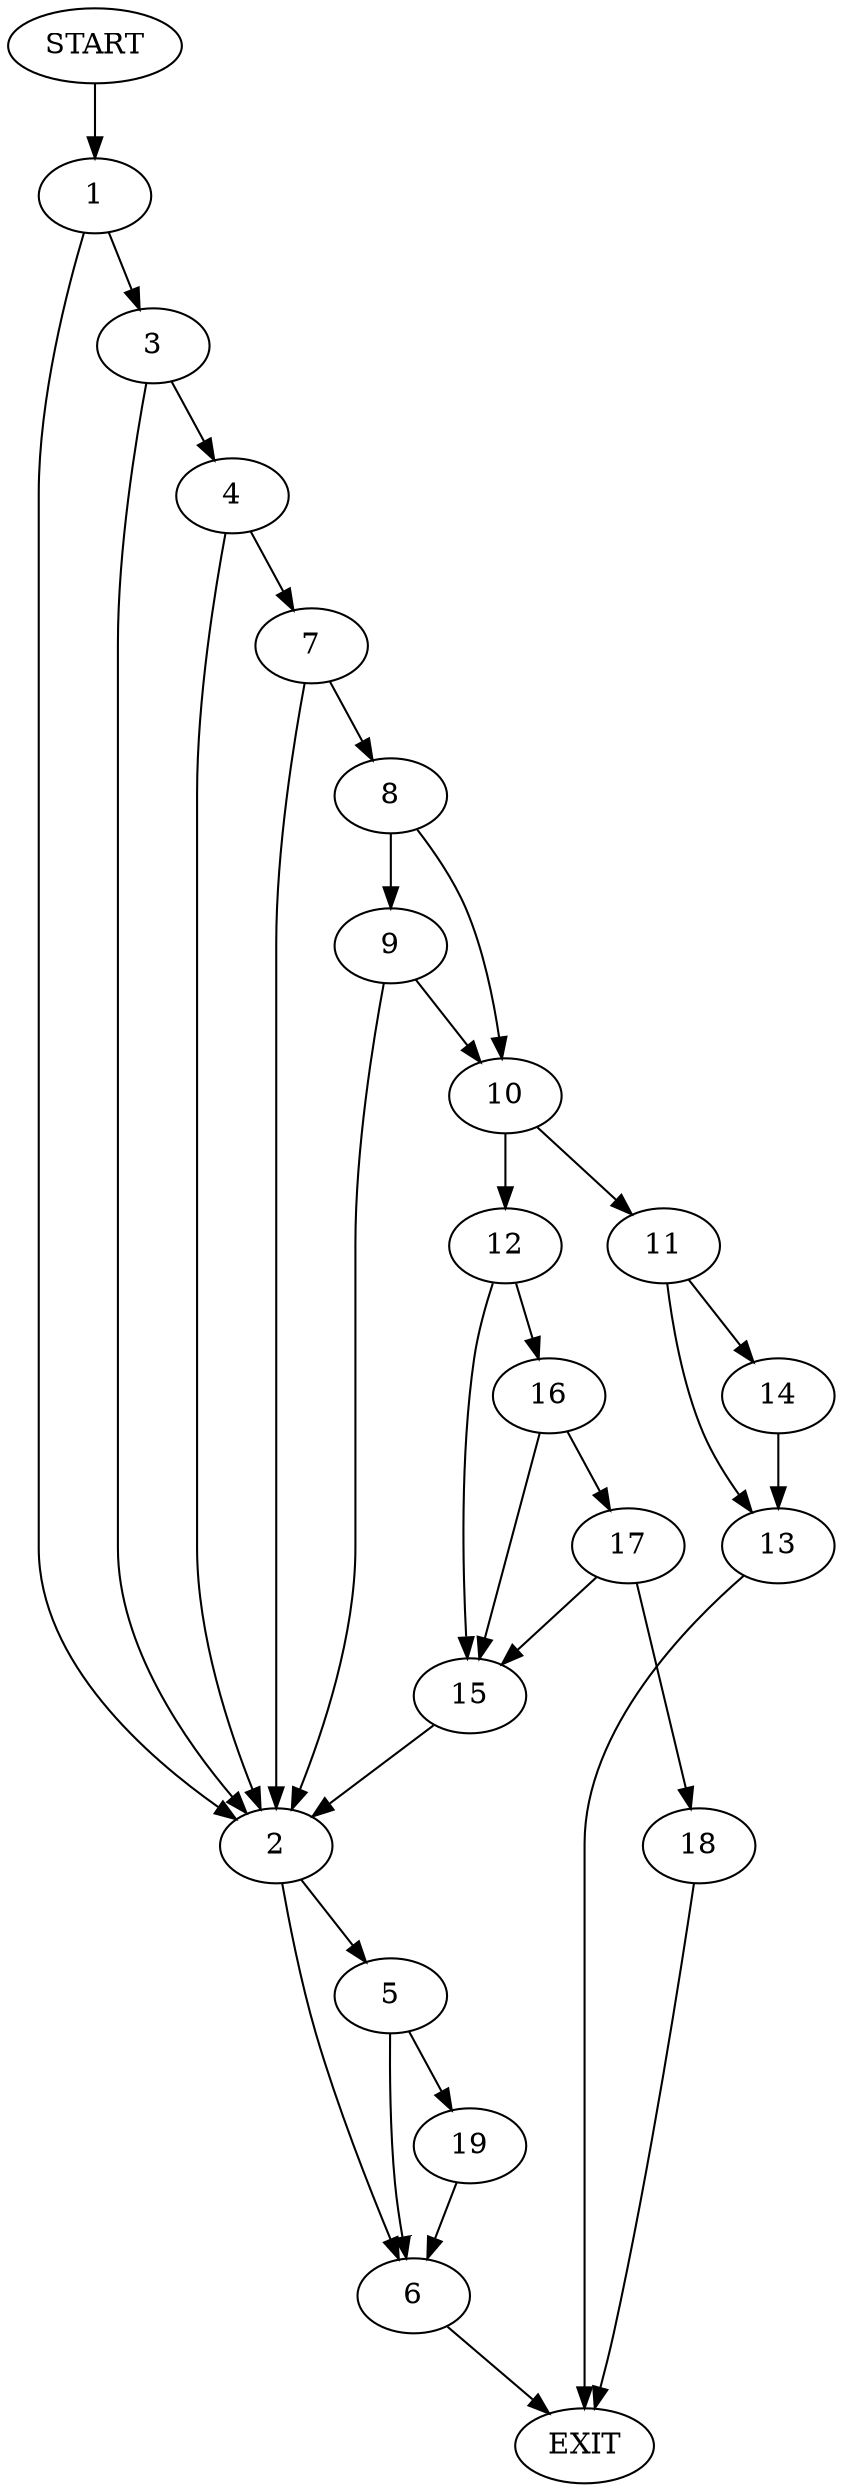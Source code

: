 digraph {
0 [label="START"]
20 [label="EXIT"]
0 -> 1
1 -> 2
1 -> 3
3 -> 4
3 -> 2
2 -> 5
2 -> 6
4 -> 2
4 -> 7
7 -> 8
7 -> 2
8 -> 9
8 -> 10
9 -> 10
9 -> 2
10 -> 11
10 -> 12
11 -> 13
11 -> 14
12 -> 15
12 -> 16
13 -> 20
14 -> 13
16 -> 15
16 -> 17
15 -> 2
17 -> 18
17 -> 15
18 -> 20
5 -> 6
5 -> 19
6 -> 20
19 -> 6
}
